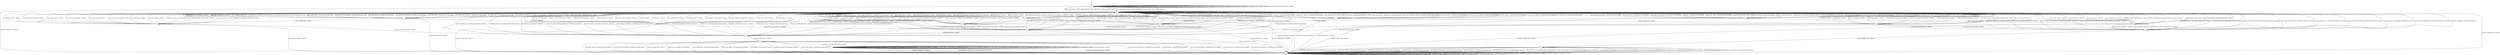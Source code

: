 digraph h8 {
s0 [label="s0"];
s1 [label="s1"];
s2 [label="s2"];
s3 [label="s3"];
s4 [label="s4"];
s9 [label="s9"];
s13 [label="s13"];
s5 [label="s5"];
s8 [label="s8"];
s10 [label="s10"];
s11 [label="s11"];
s14 [label="s14"];
s17 [label="s17"];
s18 [label="s18"];
s6 [label="s6"];
s12 [label="s12"];
s15 [label="s15"];
s7 [label="s7"];
s16 [label="s16"];
s0 -> s1 [label="ECDH_CLIENT_HELLO / HELLO_VERIFY_REQUEST"];
s0 -> s0 [label="ECDH_CLIENT_KEY_EXCHANGE / TIMEOUT"];
s0 -> s1 [label="DH_CLIENT_HELLO / HELLO_VERIFY_REQUEST"];
s0 -> s0 [label="DH_CLIENT_KEY_EXCHANGE / TIMEOUT"];
s0 -> s1 [label="PSK_CLIENT_HELLO / HELLO_VERIFY_REQUEST"];
s0 -> s0 [label="PSK_CLIENT_KEY_EXCHANGE / TIMEOUT"];
s0 -> s1 [label="RSA_CLIENT_HELLO / HELLO_VERIFY_REQUEST"];
s0 -> s0 [label="RSA_CLIENT_KEY_EXCHANGE / TIMEOUT"];
s0 -> s2 [label="CHANGE_CIPHER_SPEC / TIMEOUT"];
s0 -> s0 [label="FINISHED / TIMEOUT"];
s0 -> s0 [label="APPLICATION / TIMEOUT"];
s0 -> s0 [label="CERTIFICATE / TIMEOUT"];
s0 -> s0 [label="EMPTY_CERTIFICATE / TIMEOUT"];
s0 -> s0 [label="CERTIFICATE_VERIFY / TIMEOUT"];
s0 -> s0 [label="Alert(WARNING,CLOSE_NOTIFY) / TIMEOUT"];
s0 -> s0 [label="Alert(FATAL,UNEXPECTED_MESSAGE) / TIMEOUT"];
s1 -> s3 [label="ECDH_CLIENT_HELLO / SERVER_HELLO,CERTIFICATE,ECDHE_SERVER_KEY_EXCHANGE,CERTIFICATE_REQUEST,SERVER_HELLO_DONE"];
s1 -> s1 [label="ECDH_CLIENT_KEY_EXCHANGE / TIMEOUT"];
s1 -> s9 [label="DH_CLIENT_HELLO / SERVER_HELLO,CERTIFICATE,DHE_SERVER_KEY_EXCHANGE,CERTIFICATE_REQUEST,SERVER_HELLO_DONE"];
s1 -> s1 [label="DH_CLIENT_KEY_EXCHANGE / TIMEOUT"];
s1 -> s4 [label="PSK_CLIENT_HELLO / SERVER_HELLO,SERVER_HELLO_DONE"];
s1 -> s1 [label="PSK_CLIENT_KEY_EXCHANGE / TIMEOUT"];
s1 -> s13 [label="RSA_CLIENT_HELLO / SERVER_HELLO,CERTIFICATE,CERTIFICATE_REQUEST,SERVER_HELLO_DONE"];
s1 -> s1 [label="RSA_CLIENT_KEY_EXCHANGE / TIMEOUT"];
s1 -> s2 [label="CHANGE_CIPHER_SPEC / TIMEOUT"];
s1 -> s1 [label="FINISHED / TIMEOUT"];
s1 -> s1 [label="APPLICATION / TIMEOUT"];
s1 -> s1 [label="CERTIFICATE / TIMEOUT"];
s1 -> s1 [label="EMPTY_CERTIFICATE / TIMEOUT"];
s1 -> s1 [label="CERTIFICATE_VERIFY / TIMEOUT"];
s1 -> s1 [label="Alert(WARNING,CLOSE_NOTIFY) / TIMEOUT"];
s1 -> s1 [label="Alert(FATAL,UNEXPECTED_MESSAGE) / TIMEOUT"];
s2 -> s2 [label="ECDH_CLIENT_HELLO / TIMEOUT"];
s2 -> s2 [label="ECDH_CLIENT_KEY_EXCHANGE / TIMEOUT"];
s2 -> s2 [label="DH_CLIENT_HELLO / TIMEOUT"];
s2 -> s2 [label="DH_CLIENT_KEY_EXCHANGE / TIMEOUT"];
s2 -> s2 [label="PSK_CLIENT_HELLO / TIMEOUT"];
s2 -> s2 [label="PSK_CLIENT_KEY_EXCHANGE / TIMEOUT"];
s2 -> s2 [label="RSA_CLIENT_HELLO / TIMEOUT"];
s2 -> s2 [label="RSA_CLIENT_KEY_EXCHANGE / TIMEOUT"];
s2 -> s2 [label="CHANGE_CIPHER_SPEC / TIMEOUT"];
s2 -> s2 [label="FINISHED / TIMEOUT"];
s2 -> s2 [label="APPLICATION / TIMEOUT"];
s2 -> s2 [label="CERTIFICATE / TIMEOUT"];
s2 -> s2 [label="EMPTY_CERTIFICATE / TIMEOUT"];
s2 -> s2 [label="CERTIFICATE_VERIFY / TIMEOUT"];
s2 -> s2 [label="Alert(WARNING,CLOSE_NOTIFY) / TIMEOUT"];
s2 -> s2 [label="Alert(FATAL,UNEXPECTED_MESSAGE) / TIMEOUT"];
s3 -> s1 [label="ECDH_CLIENT_HELLO / Alert(FATAL,DECODE_ERROR)"];
s3 -> s1 [label="ECDH_CLIENT_KEY_EXCHANGE / Alert(FATAL,DECODE_ERROR)"];
s3 -> s1 [label="DH_CLIENT_HELLO / Alert(FATAL,DECODE_ERROR)"];
s3 -> s1 [label="DH_CLIENT_KEY_EXCHANGE / Alert(FATAL,DECODE_ERROR)"];
s3 -> s1 [label="PSK_CLIENT_HELLO / Alert(FATAL,DECODE_ERROR)"];
s3 -> s1 [label="PSK_CLIENT_KEY_EXCHANGE / Alert(FATAL,DECODE_ERROR)"];
s3 -> s1 [label="RSA_CLIENT_HELLO / Alert(FATAL,DECODE_ERROR)"];
s3 -> s1 [label="RSA_CLIENT_KEY_EXCHANGE / Alert(FATAL,DECODE_ERROR)"];
s3 -> s2 [label="CHANGE_CIPHER_SPEC / TIMEOUT"];
s3 -> s1 [label="FINISHED / Alert(FATAL,DECODE_ERROR)"];
s3 -> s3 [label="APPLICATION / TIMEOUT"];
s3 -> s8 [label="CERTIFICATE / TIMEOUT"];
s3 -> s17 [label="EMPTY_CERTIFICATE / TIMEOUT"];
s3 -> s1 [label="CERTIFICATE_VERIFY / Alert(FATAL,DECODE_ERROR)"];
s3 -> s1 [label="Alert(WARNING,CLOSE_NOTIFY) / TIMEOUT"];
s3 -> s1 [label="Alert(FATAL,UNEXPECTED_MESSAGE) / TIMEOUT"];
s4 -> s1 [label="ECDH_CLIENT_HELLO / TIMEOUT"];
s4 -> s1 [label="ECDH_CLIENT_KEY_EXCHANGE / TIMEOUT"];
s4 -> s1 [label="DH_CLIENT_HELLO / TIMEOUT"];
s4 -> s1 [label="DH_CLIENT_KEY_EXCHANGE / Alert(FATAL,UNKNOWN_PSK_IDENTITY)"];
s4 -> s1 [label="PSK_CLIENT_HELLO / TIMEOUT"];
s4 -> s5 [label="PSK_CLIENT_KEY_EXCHANGE / TIMEOUT"];
s4 -> s1 [label="RSA_CLIENT_HELLO / TIMEOUT"];
s4 -> s1 [label="RSA_CLIENT_KEY_EXCHANGE / Alert(FATAL,UNKNOWN_PSK_IDENTITY)"];
s4 -> s2 [label="CHANGE_CIPHER_SPEC / TIMEOUT"];
s4 -> s1 [label="FINISHED / TIMEOUT"];
s4 -> s4 [label="APPLICATION / TIMEOUT"];
s4 -> s1 [label="CERTIFICATE / TIMEOUT"];
s4 -> s1 [label="EMPTY_CERTIFICATE / TIMEOUT"];
s4 -> s1 [label="CERTIFICATE_VERIFY / TIMEOUT"];
s4 -> s1 [label="Alert(WARNING,CLOSE_NOTIFY) / TIMEOUT"];
s4 -> s1 [label="Alert(FATAL,UNEXPECTED_MESSAGE) / TIMEOUT"];
s9 -> s1 [label="ECDH_CLIENT_HELLO / Alert(FATAL,DECODE_ERROR)"];
s9 -> s1 [label="ECDH_CLIENT_KEY_EXCHANGE / Alert(FATAL,DECODE_ERROR)"];
s9 -> s1 [label="DH_CLIENT_HELLO / Alert(FATAL,DECODE_ERROR)"];
s9 -> s1 [label="DH_CLIENT_KEY_EXCHANGE / Alert(FATAL,DECODE_ERROR)"];
s9 -> s1 [label="PSK_CLIENT_HELLO / Alert(FATAL,DECODE_ERROR)"];
s9 -> s1 [label="PSK_CLIENT_KEY_EXCHANGE / Alert(FATAL,DECODE_ERROR)"];
s9 -> s1 [label="RSA_CLIENT_HELLO / Alert(FATAL,DECODE_ERROR)"];
s9 -> s1 [label="RSA_CLIENT_KEY_EXCHANGE / Alert(FATAL,DECODE_ERROR)"];
s9 -> s2 [label="CHANGE_CIPHER_SPEC / TIMEOUT"];
s9 -> s1 [label="FINISHED / Alert(FATAL,DECODE_ERROR)"];
s9 -> s9 [label="APPLICATION / TIMEOUT"];
s9 -> s10 [label="CERTIFICATE / TIMEOUT"];
s9 -> s11 [label="EMPTY_CERTIFICATE / TIMEOUT"];
s9 -> s1 [label="CERTIFICATE_VERIFY / Alert(FATAL,DECODE_ERROR)"];
s9 -> s1 [label="Alert(WARNING,CLOSE_NOTIFY) / TIMEOUT"];
s9 -> s1 [label="Alert(FATAL,UNEXPECTED_MESSAGE) / TIMEOUT"];
s13 -> s1 [label="ECDH_CLIENT_HELLO / Alert(FATAL,DECODE_ERROR)"];
s13 -> s1 [label="ECDH_CLIENT_KEY_EXCHANGE / Alert(FATAL,DECODE_ERROR)"];
s13 -> s1 [label="DH_CLIENT_HELLO / Alert(FATAL,DECODE_ERROR)"];
s13 -> s1 [label="DH_CLIENT_KEY_EXCHANGE / Alert(FATAL,DECODE_ERROR)"];
s13 -> s1 [label="PSK_CLIENT_HELLO / Alert(FATAL,DECODE_ERROR)"];
s13 -> s1 [label="PSK_CLIENT_KEY_EXCHANGE / Alert(FATAL,DECODE_ERROR)"];
s13 -> s1 [label="RSA_CLIENT_HELLO / Alert(FATAL,DECODE_ERROR)"];
s13 -> s1 [label="RSA_CLIENT_KEY_EXCHANGE / Alert(FATAL,DECODE_ERROR)"];
s13 -> s2 [label="CHANGE_CIPHER_SPEC / TIMEOUT"];
s13 -> s1 [label="FINISHED / Alert(FATAL,DECODE_ERROR)"];
s13 -> s13 [label="APPLICATION / TIMEOUT"];
s13 -> s18 [label="CERTIFICATE / TIMEOUT"];
s13 -> s14 [label="EMPTY_CERTIFICATE / TIMEOUT"];
s13 -> s1 [label="CERTIFICATE_VERIFY / Alert(FATAL,DECODE_ERROR)"];
s13 -> s1 [label="Alert(WARNING,CLOSE_NOTIFY) / TIMEOUT"];
s13 -> s1 [label="Alert(FATAL,UNEXPECTED_MESSAGE) / TIMEOUT"];
s5 -> s1 [label="ECDH_CLIENT_HELLO / Alert(FATAL,UNEXPECTED_MESSAGE)"];
s5 -> s1 [label="ECDH_CLIENT_KEY_EXCHANGE / Alert(FATAL,UNEXPECTED_MESSAGE)"];
s5 -> s1 [label="DH_CLIENT_HELLO / Alert(FATAL,UNEXPECTED_MESSAGE)"];
s5 -> s1 [label="DH_CLIENT_KEY_EXCHANGE / Alert(FATAL,UNEXPECTED_MESSAGE)"];
s5 -> s1 [label="PSK_CLIENT_HELLO / Alert(FATAL,UNEXPECTED_MESSAGE)"];
s5 -> s1 [label="PSK_CLIENT_KEY_EXCHANGE / Alert(FATAL,UNEXPECTED_MESSAGE)"];
s5 -> s1 [label="RSA_CLIENT_HELLO / Alert(FATAL,UNEXPECTED_MESSAGE)"];
s5 -> s1 [label="RSA_CLIENT_KEY_EXCHANGE / Alert(FATAL,UNEXPECTED_MESSAGE)"];
s5 -> s6 [label="CHANGE_CIPHER_SPEC / TIMEOUT"];
s5 -> s1 [label="FINISHED / Alert(FATAL,UNEXPECTED_MESSAGE)"];
s5 -> s5 [label="APPLICATION / TIMEOUT"];
s5 -> s1 [label="CERTIFICATE / Alert(FATAL,UNEXPECTED_MESSAGE)"];
s5 -> s1 [label="EMPTY_CERTIFICATE / Alert(FATAL,UNEXPECTED_MESSAGE)"];
s5 -> s1 [label="CERTIFICATE_VERIFY / Alert(FATAL,UNEXPECTED_MESSAGE)"];
s5 -> s1 [label="Alert(WARNING,CLOSE_NOTIFY) / TIMEOUT"];
s5 -> s1 [label="Alert(FATAL,UNEXPECTED_MESSAGE) / TIMEOUT"];
s8 -> s1 [label="ECDH_CLIENT_HELLO / TIMEOUT"];
s8 -> s12 [label="ECDH_CLIENT_KEY_EXCHANGE / TIMEOUT"];
s8 -> s1 [label="DH_CLIENT_HELLO / TIMEOUT"];
s8 -> s1 [label="DH_CLIENT_KEY_EXCHANGE / TIMEOUT"];
s8 -> s1 [label="PSK_CLIENT_HELLO / TIMEOUT"];
s8 -> s1 [label="PSK_CLIENT_KEY_EXCHANGE / TIMEOUT"];
s8 -> s1 [label="RSA_CLIENT_HELLO / TIMEOUT"];
s8 -> s1 [label="RSA_CLIENT_KEY_EXCHANGE / TIMEOUT"];
s8 -> s2 [label="CHANGE_CIPHER_SPEC / TIMEOUT"];
s8 -> s1 [label="FINISHED / TIMEOUT"];
s8 -> s8 [label="APPLICATION / TIMEOUT"];
s8 -> s1 [label="CERTIFICATE / TIMEOUT"];
s8 -> s1 [label="EMPTY_CERTIFICATE / TIMEOUT"];
s8 -> s1 [label="CERTIFICATE_VERIFY / TIMEOUT"];
s8 -> s1 [label="Alert(WARNING,CLOSE_NOTIFY) / TIMEOUT"];
s8 -> s1 [label="Alert(FATAL,UNEXPECTED_MESSAGE) / TIMEOUT"];
s10 -> s1 [label="ECDH_CLIENT_HELLO / TIMEOUT"];
s10 -> s1 [label="ECDH_CLIENT_KEY_EXCHANGE / TIMEOUT"];
s10 -> s1 [label="DH_CLIENT_HELLO / TIMEOUT"];
s10 -> s12 [label="DH_CLIENT_KEY_EXCHANGE / TIMEOUT"];
s10 -> s1 [label="PSK_CLIENT_HELLO / TIMEOUT"];
s10 -> s12 [label="PSK_CLIENT_KEY_EXCHANGE / TIMEOUT"];
s10 -> s1 [label="RSA_CLIENT_HELLO / TIMEOUT"];
s10 -> s12 [label="RSA_CLIENT_KEY_EXCHANGE / TIMEOUT"];
s10 -> s2 [label="CHANGE_CIPHER_SPEC / TIMEOUT"];
s10 -> s1 [label="FINISHED / TIMEOUT"];
s10 -> s10 [label="APPLICATION / TIMEOUT"];
s10 -> s1 [label="CERTIFICATE / TIMEOUT"];
s10 -> s1 [label="EMPTY_CERTIFICATE / TIMEOUT"];
s10 -> s1 [label="CERTIFICATE_VERIFY / TIMEOUT"];
s10 -> s1 [label="Alert(WARNING,CLOSE_NOTIFY) / TIMEOUT"];
s10 -> s1 [label="Alert(FATAL,UNEXPECTED_MESSAGE) / TIMEOUT"];
s11 -> s1 [label="ECDH_CLIENT_HELLO / TIMEOUT"];
s11 -> s1 [label="ECDH_CLIENT_KEY_EXCHANGE / TIMEOUT"];
s11 -> s1 [label="DH_CLIENT_HELLO / TIMEOUT"];
s11 -> s5 [label="DH_CLIENT_KEY_EXCHANGE / TIMEOUT"];
s11 -> s1 [label="PSK_CLIENT_HELLO / TIMEOUT"];
s11 -> s15 [label="PSK_CLIENT_KEY_EXCHANGE / TIMEOUT"];
s11 -> s1 [label="RSA_CLIENT_HELLO / TIMEOUT"];
s11 -> s15 [label="RSA_CLIENT_KEY_EXCHANGE / TIMEOUT"];
s11 -> s2 [label="CHANGE_CIPHER_SPEC / TIMEOUT"];
s11 -> s1 [label="FINISHED / TIMEOUT"];
s11 -> s11 [label="APPLICATION / TIMEOUT"];
s11 -> s1 [label="CERTIFICATE / TIMEOUT"];
s11 -> s1 [label="EMPTY_CERTIFICATE / TIMEOUT"];
s11 -> s1 [label="CERTIFICATE_VERIFY / TIMEOUT"];
s11 -> s1 [label="Alert(WARNING,CLOSE_NOTIFY) / TIMEOUT"];
s11 -> s1 [label="Alert(FATAL,UNEXPECTED_MESSAGE) / TIMEOUT"];
s14 -> s1 [label="ECDH_CLIENT_HELLO / TIMEOUT"];
s14 -> s15 [label="ECDH_CLIENT_KEY_EXCHANGE / TIMEOUT"];
s14 -> s1 [label="DH_CLIENT_HELLO / TIMEOUT"];
s14 -> s15 [label="DH_CLIENT_KEY_EXCHANGE / TIMEOUT"];
s14 -> s1 [label="PSK_CLIENT_HELLO / TIMEOUT"];
s14 -> s15 [label="PSK_CLIENT_KEY_EXCHANGE / TIMEOUT"];
s14 -> s1 [label="RSA_CLIENT_HELLO / TIMEOUT"];
s14 -> s5 [label="RSA_CLIENT_KEY_EXCHANGE / TIMEOUT"];
s14 -> s2 [label="CHANGE_CIPHER_SPEC / TIMEOUT"];
s14 -> s1 [label="FINISHED / TIMEOUT"];
s14 -> s14 [label="APPLICATION / TIMEOUT"];
s14 -> s1 [label="CERTIFICATE / TIMEOUT"];
s14 -> s1 [label="EMPTY_CERTIFICATE / TIMEOUT"];
s14 -> s1 [label="CERTIFICATE_VERIFY / TIMEOUT"];
s14 -> s1 [label="Alert(WARNING,CLOSE_NOTIFY) / TIMEOUT"];
s14 -> s1 [label="Alert(FATAL,UNEXPECTED_MESSAGE) / TIMEOUT"];
s17 -> s1 [label="ECDH_CLIENT_HELLO / TIMEOUT"];
s17 -> s5 [label="ECDH_CLIENT_KEY_EXCHANGE / TIMEOUT"];
s17 -> s1 [label="DH_CLIENT_HELLO / TIMEOUT"];
s17 -> s1 [label="DH_CLIENT_KEY_EXCHANGE / TIMEOUT"];
s17 -> s1 [label="PSK_CLIENT_HELLO / TIMEOUT"];
s17 -> s1 [label="PSK_CLIENT_KEY_EXCHANGE / TIMEOUT"];
s17 -> s1 [label="RSA_CLIENT_HELLO / TIMEOUT"];
s17 -> s1 [label="RSA_CLIENT_KEY_EXCHANGE / TIMEOUT"];
s17 -> s2 [label="CHANGE_CIPHER_SPEC / TIMEOUT"];
s17 -> s1 [label="FINISHED / TIMEOUT"];
s17 -> s17 [label="APPLICATION / TIMEOUT"];
s17 -> s1 [label="CERTIFICATE / TIMEOUT"];
s17 -> s1 [label="EMPTY_CERTIFICATE / TIMEOUT"];
s17 -> s1 [label="CERTIFICATE_VERIFY / TIMEOUT"];
s17 -> s1 [label="Alert(WARNING,CLOSE_NOTIFY) / TIMEOUT"];
s17 -> s1 [label="Alert(FATAL,UNEXPECTED_MESSAGE) / TIMEOUT"];
s18 -> s1 [label="ECDH_CLIENT_HELLO / TIMEOUT"];
s18 -> s12 [label="ECDH_CLIENT_KEY_EXCHANGE / TIMEOUT"];
s18 -> s1 [label="DH_CLIENT_HELLO / TIMEOUT"];
s18 -> s12 [label="DH_CLIENT_KEY_EXCHANGE / TIMEOUT"];
s18 -> s1 [label="PSK_CLIENT_HELLO / TIMEOUT"];
s18 -> s12 [label="PSK_CLIENT_KEY_EXCHANGE / TIMEOUT"];
s18 -> s1 [label="RSA_CLIENT_HELLO / TIMEOUT"];
s18 -> s12 [label="RSA_CLIENT_KEY_EXCHANGE / TIMEOUT"];
s18 -> s2 [label="CHANGE_CIPHER_SPEC / TIMEOUT"];
s18 -> s1 [label="FINISHED / TIMEOUT"];
s18 -> s18 [label="APPLICATION / TIMEOUT"];
s18 -> s1 [label="CERTIFICATE / TIMEOUT"];
s18 -> s1 [label="EMPTY_CERTIFICATE / TIMEOUT"];
s18 -> s1 [label="CERTIFICATE_VERIFY / TIMEOUT"];
s18 -> s1 [label="Alert(WARNING,CLOSE_NOTIFY) / TIMEOUT"];
s18 -> s1 [label="Alert(FATAL,UNEXPECTED_MESSAGE) / TIMEOUT"];
s6 -> s2 [label="ECDH_CLIENT_HELLO / Alert(FATAL,DECODE_ERROR)"];
s6 -> s2 [label="ECDH_CLIENT_KEY_EXCHANGE / Alert(FATAL,DECODE_ERROR)"];
s6 -> s2 [label="DH_CLIENT_HELLO / Alert(FATAL,DECODE_ERROR)"];
s6 -> s2 [label="DH_CLIENT_KEY_EXCHANGE / Alert(FATAL,DECODE_ERROR)"];
s6 -> s2 [label="PSK_CLIENT_HELLO / Alert(FATAL,DECODE_ERROR)"];
s6 -> s2 [label="PSK_CLIENT_KEY_EXCHANGE / Alert(FATAL,DECODE_ERROR)"];
s6 -> s2 [label="RSA_CLIENT_HELLO / Alert(FATAL,DECODE_ERROR)"];
s6 -> s2 [label="RSA_CLIENT_KEY_EXCHANGE / Alert(FATAL,DECODE_ERROR)"];
s6 -> s2 [label="CHANGE_CIPHER_SPEC / TIMEOUT"];
s6 -> s7 [label="FINISHED / CHANGE_CIPHER_SPEC,FINISHED"];
s6 -> s6 [label="APPLICATION / TIMEOUT"];
s6 -> s2 [label="CERTIFICATE / Alert(FATAL,DECODE_ERROR)"];
s6 -> s2 [label="EMPTY_CERTIFICATE / Alert(FATAL,DECODE_ERROR)"];
s6 -> s2 [label="CERTIFICATE_VERIFY / Alert(FATAL,DECODE_ERROR)"];
s6 -> s2 [label="Alert(WARNING,CLOSE_NOTIFY) / TIMEOUT"];
s6 -> s2 [label="Alert(FATAL,UNEXPECTED_MESSAGE) / TIMEOUT"];
s12 -> s1 [label="ECDH_CLIENT_HELLO / TIMEOUT"];
s12 -> s1 [label="ECDH_CLIENT_KEY_EXCHANGE / TIMEOUT"];
s12 -> s1 [label="DH_CLIENT_HELLO / TIMEOUT"];
s12 -> s1 [label="DH_CLIENT_KEY_EXCHANGE / TIMEOUT"];
s12 -> s1 [label="PSK_CLIENT_HELLO / TIMEOUT"];
s12 -> s1 [label="PSK_CLIENT_KEY_EXCHANGE / TIMEOUT"];
s12 -> s1 [label="RSA_CLIENT_HELLO / TIMEOUT"];
s12 -> s1 [label="RSA_CLIENT_KEY_EXCHANGE / TIMEOUT"];
s12 -> s2 [label="CHANGE_CIPHER_SPEC / TIMEOUT"];
s12 -> s1 [label="FINISHED / TIMEOUT"];
s12 -> s12 [label="APPLICATION / TIMEOUT"];
s12 -> s1 [label="CERTIFICATE / TIMEOUT"];
s12 -> s1 [label="EMPTY_CERTIFICATE / TIMEOUT"];
s12 -> s5 [label="CERTIFICATE_VERIFY / TIMEOUT"];
s12 -> s1 [label="Alert(WARNING,CLOSE_NOTIFY) / TIMEOUT"];
s12 -> s1 [label="Alert(FATAL,UNEXPECTED_MESSAGE) / TIMEOUT"];
s15 -> s1 [label="ECDH_CLIENT_HELLO / Alert(FATAL,UNEXPECTED_MESSAGE)"];
s15 -> s1 [label="ECDH_CLIENT_KEY_EXCHANGE / Alert(FATAL,UNEXPECTED_MESSAGE)"];
s15 -> s1 [label="DH_CLIENT_HELLO / Alert(FATAL,UNEXPECTED_MESSAGE)"];
s15 -> s1 [label="DH_CLIENT_KEY_EXCHANGE / Alert(FATAL,UNEXPECTED_MESSAGE)"];
s15 -> s1 [label="PSK_CLIENT_HELLO / Alert(FATAL,UNEXPECTED_MESSAGE)"];
s15 -> s1 [label="PSK_CLIENT_KEY_EXCHANGE / Alert(FATAL,UNEXPECTED_MESSAGE)"];
s15 -> s1 [label="RSA_CLIENT_HELLO / Alert(FATAL,UNEXPECTED_MESSAGE)"];
s15 -> s1 [label="RSA_CLIENT_KEY_EXCHANGE / Alert(FATAL,UNEXPECTED_MESSAGE)"];
s15 -> s16 [label="CHANGE_CIPHER_SPEC / TIMEOUT"];
s15 -> s1 [label="FINISHED / Alert(FATAL,UNEXPECTED_MESSAGE)"];
s15 -> s15 [label="APPLICATION / TIMEOUT"];
s15 -> s1 [label="CERTIFICATE / Alert(FATAL,UNEXPECTED_MESSAGE)"];
s15 -> s1 [label="EMPTY_CERTIFICATE / Alert(FATAL,UNEXPECTED_MESSAGE)"];
s15 -> s1 [label="CERTIFICATE_VERIFY / Alert(FATAL,UNEXPECTED_MESSAGE)"];
s15 -> s1 [label="Alert(WARNING,CLOSE_NOTIFY) / TIMEOUT"];
s15 -> s1 [label="Alert(FATAL,UNEXPECTED_MESSAGE) / TIMEOUT"];
s7 -> s7 [label="ECDH_CLIENT_HELLO / Alert(WARNING,NO_RENEGOTIATION)"];
s7 -> s7 [label="ECDH_CLIENT_KEY_EXCHANGE / TIMEOUT"];
s7 -> s7 [label="DH_CLIENT_HELLO / Alert(WARNING,NO_RENEGOTIATION)"];
s7 -> s7 [label="DH_CLIENT_KEY_EXCHANGE / TIMEOUT"];
s7 -> s7 [label="PSK_CLIENT_HELLO / Alert(WARNING,NO_RENEGOTIATION)"];
s7 -> s7 [label="PSK_CLIENT_KEY_EXCHANGE / TIMEOUT"];
s7 -> s7 [label="RSA_CLIENT_HELLO / Alert(WARNING,NO_RENEGOTIATION)"];
s7 -> s7 [label="RSA_CLIENT_KEY_EXCHANGE / TIMEOUT"];
s7 -> s2 [label="CHANGE_CIPHER_SPEC / TIMEOUT"];
s7 -> s7 [label="FINISHED / TIMEOUT"];
s7 -> s7 [label="APPLICATION / APPLICATION"];
s7 -> s7 [label="CERTIFICATE / TIMEOUT"];
s7 -> s7 [label="EMPTY_CERTIFICATE / TIMEOUT"];
s7 -> s7 [label="CERTIFICATE_VERIFY / TIMEOUT"];
s7 -> s2 [label="Alert(WARNING,CLOSE_NOTIFY) / Alert(WARNING,CLOSE_NOTIFY)"];
s7 -> s2 [label="Alert(FATAL,UNEXPECTED_MESSAGE) / TIMEOUT"];
s16 -> s2 [label="ECDH_CLIENT_HELLO / Alert(FATAL,BAD_RECORD_MAC)"];
s16 -> s2 [label="ECDH_CLIENT_KEY_EXCHANGE / Alert(FATAL,BAD_RECORD_MAC)"];
s16 -> s2 [label="DH_CLIENT_HELLO / Alert(FATAL,BAD_RECORD_MAC)"];
s16 -> s2 [label="DH_CLIENT_KEY_EXCHANGE / Alert(FATAL,BAD_RECORD_MAC)"];
s16 -> s2 [label="PSK_CLIENT_HELLO / Alert(FATAL,BAD_RECORD_MAC)"];
s16 -> s2 [label="PSK_CLIENT_KEY_EXCHANGE / Alert(FATAL,BAD_RECORD_MAC)"];
s16 -> s2 [label="RSA_CLIENT_HELLO / Alert(FATAL,BAD_RECORD_MAC)"];
s16 -> s2 [label="RSA_CLIENT_KEY_EXCHANGE / Alert(FATAL,BAD_RECORD_MAC)"];
s16 -> s2 [label="CHANGE_CIPHER_SPEC / Alert(FATAL,BAD_RECORD_MAC)"];
s16 -> s2 [label="FINISHED / Alert(FATAL,BAD_RECORD_MAC)"];
s16 -> s16 [label="APPLICATION / TIMEOUT"];
s16 -> s2 [label="CERTIFICATE / Alert(FATAL,BAD_RECORD_MAC)"];
s16 -> s2 [label="EMPTY_CERTIFICATE / Alert(FATAL,BAD_RECORD_MAC)"];
s16 -> s2 [label="CERTIFICATE_VERIFY / Alert(FATAL,BAD_RECORD_MAC)"];
s16 -> s2 [label="Alert(WARNING,CLOSE_NOTIFY) / Alert(FATAL,BAD_RECORD_MAC)"];
s16 -> s2 [label="Alert(FATAL,UNEXPECTED_MESSAGE) / Alert(FATAL,BAD_RECORD_MAC)"];
__start0 [shape=none, label=""];
__start0 -> s0 [label=""];
}
